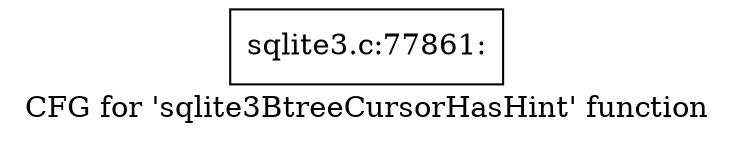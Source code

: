 digraph "CFG for 'sqlite3BtreeCursorHasHint' function" {
	label="CFG for 'sqlite3BtreeCursorHasHint' function";

	Node0x55c0f7449770 [shape=record,label="{sqlite3.c:77861:}"];
}
